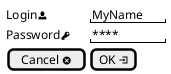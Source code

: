 {
  "sha1": "vgg4mpfgej6cnxzp96pnbuh6w2sz30",
  "insertion": {
    "when": "2024-06-04T17:28:46.887Z",
    "user": "plantuml@gmail.com"
  }
}
@startsalt
{
  Login<&person> | "MyName   "
  Password<&key> | "****     "
  [Cancel <&circle-x>] | [OK <&account-login>]
}
@endsalt
